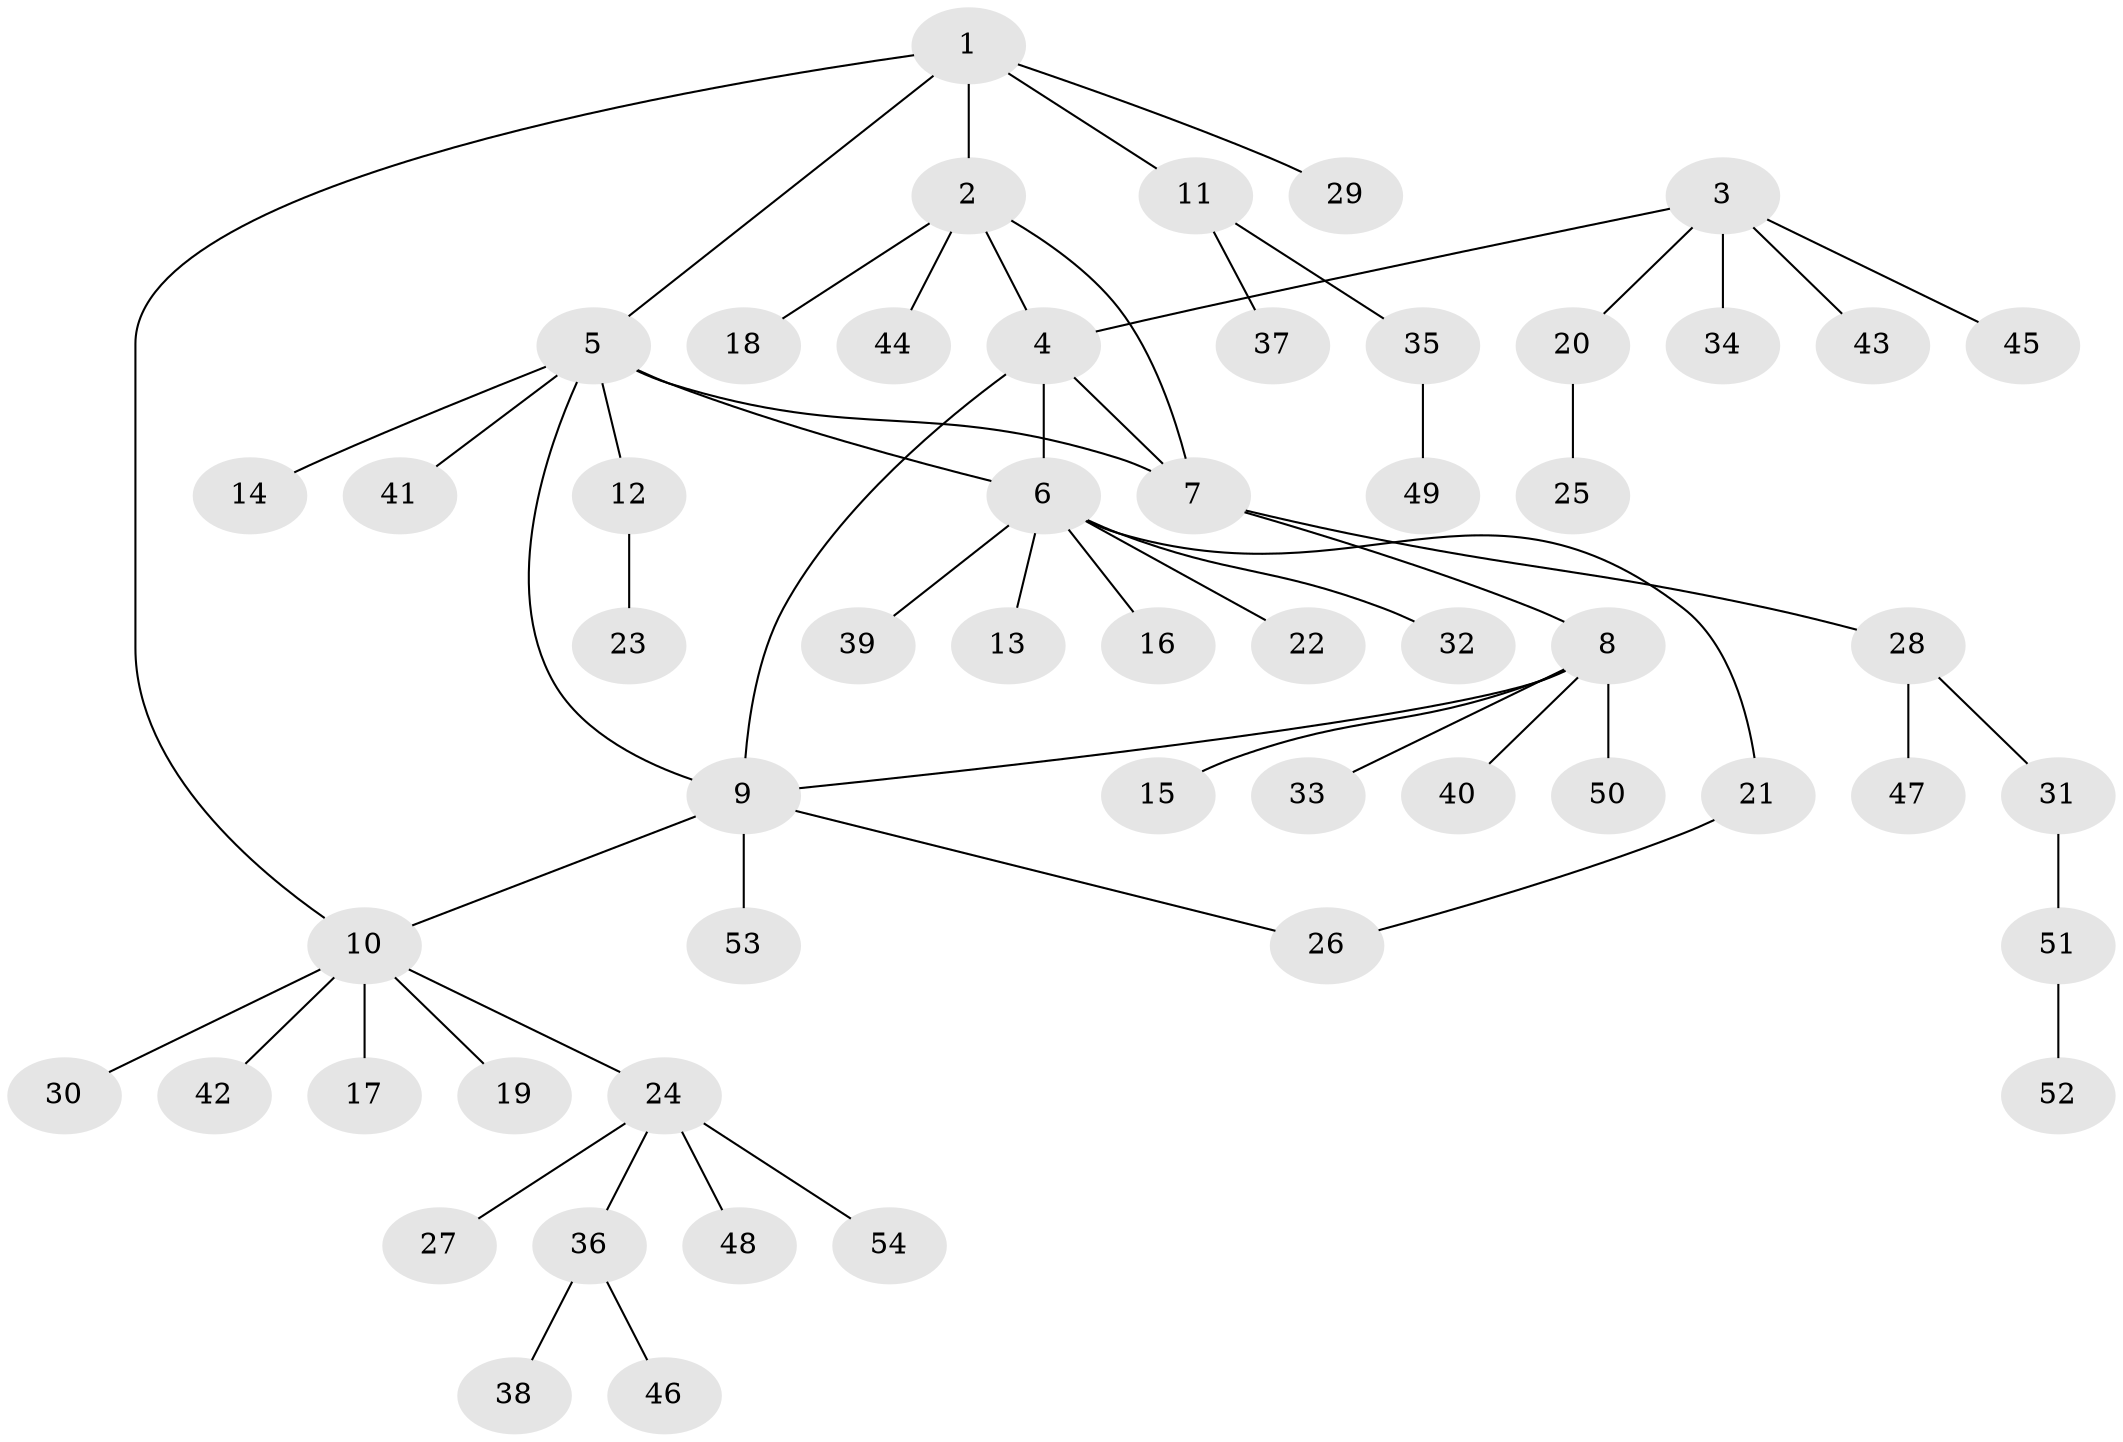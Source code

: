 // coarse degree distribution, {4: 0.05, 7: 0.05, 8: 0.025, 5: 0.05, 6: 0.025, 10: 0.025, 2: 0.075, 1: 0.7}
// Generated by graph-tools (version 1.1) at 2025/52/02/27/25 19:52:19]
// undirected, 54 vertices, 60 edges
graph export_dot {
graph [start="1"]
  node [color=gray90,style=filled];
  1;
  2;
  3;
  4;
  5;
  6;
  7;
  8;
  9;
  10;
  11;
  12;
  13;
  14;
  15;
  16;
  17;
  18;
  19;
  20;
  21;
  22;
  23;
  24;
  25;
  26;
  27;
  28;
  29;
  30;
  31;
  32;
  33;
  34;
  35;
  36;
  37;
  38;
  39;
  40;
  41;
  42;
  43;
  44;
  45;
  46;
  47;
  48;
  49;
  50;
  51;
  52;
  53;
  54;
  1 -- 2;
  1 -- 5;
  1 -- 10;
  1 -- 11;
  1 -- 29;
  2 -- 4;
  2 -- 7;
  2 -- 18;
  2 -- 44;
  3 -- 4;
  3 -- 20;
  3 -- 34;
  3 -- 43;
  3 -- 45;
  4 -- 6;
  4 -- 7;
  4 -- 9;
  5 -- 6;
  5 -- 7;
  5 -- 9;
  5 -- 12;
  5 -- 14;
  5 -- 41;
  6 -- 13;
  6 -- 16;
  6 -- 21;
  6 -- 22;
  6 -- 32;
  6 -- 39;
  7 -- 8;
  7 -- 28;
  8 -- 9;
  8 -- 15;
  8 -- 33;
  8 -- 40;
  8 -- 50;
  9 -- 10;
  9 -- 26;
  9 -- 53;
  10 -- 17;
  10 -- 19;
  10 -- 24;
  10 -- 30;
  10 -- 42;
  11 -- 35;
  11 -- 37;
  12 -- 23;
  20 -- 25;
  21 -- 26;
  24 -- 27;
  24 -- 36;
  24 -- 48;
  24 -- 54;
  28 -- 31;
  28 -- 47;
  31 -- 51;
  35 -- 49;
  36 -- 38;
  36 -- 46;
  51 -- 52;
}
